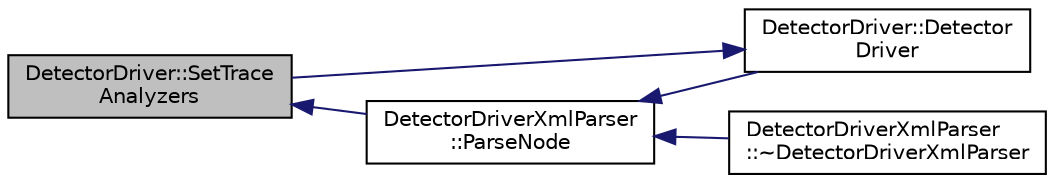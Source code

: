 digraph "DetectorDriver::SetTraceAnalyzers"
{
  edge [fontname="Helvetica",fontsize="10",labelfontname="Helvetica",labelfontsize="10"];
  node [fontname="Helvetica",fontsize="10",shape=record];
  rankdir="LR";
  Node1 [label="DetectorDriver::SetTrace\lAnalyzers",height=0.2,width=0.4,color="black", fillcolor="grey75", style="filled", fontcolor="black"];
  Node1 -> Node2 [dir="back",color="midnightblue",fontsize="10",style="solid",fontname="Helvetica"];
  Node2 [label="DetectorDriverXmlParser\l::ParseNode",height=0.2,width=0.4,color="black", fillcolor="white", style="filled",URL="$d9/d08/class_detector_driver_xml_parser.html#a33e7a52b7ed09acdb053c5eacac217f7"];
  Node2 -> Node3 [dir="back",color="midnightblue",fontsize="10",style="solid",fontname="Helvetica"];
  Node3 [label="DetectorDriver::Detector\lDriver",height=0.2,width=0.4,color="black", fillcolor="white", style="filled",URL="$de/d91/class_detector_driver.html#aac6fa05787b262bb9ca406e36a58668a"];
  Node3 -> Node1 [dir="back",color="midnightblue",fontsize="10",style="solid",fontname="Helvetica"];
  Node2 -> Node4 [dir="back",color="midnightblue",fontsize="10",style="solid",fontname="Helvetica"];
  Node4 [label="DetectorDriverXmlParser\l::~DetectorDriverXmlParser",height=0.2,width=0.4,color="black", fillcolor="white", style="filled",URL="$d9/d08/class_detector_driver_xml_parser.html#ae44472572048095860e518e3ef42e6c4",tooltip="Default Destructor. "];
}
